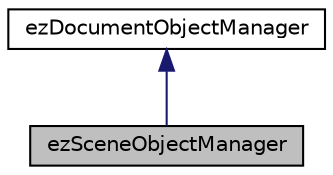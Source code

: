digraph "ezSceneObjectManager"
{
 // LATEX_PDF_SIZE
  edge [fontname="Helvetica",fontsize="10",labelfontname="Helvetica",labelfontsize="10"];
  node [fontname="Helvetica",fontsize="10",shape=record];
  Node1 [label="ezSceneObjectManager",height=0.2,width=0.4,color="black", fillcolor="grey75", style="filled", fontcolor="black",tooltip=" "];
  Node2 -> Node1 [dir="back",color="midnightblue",fontsize="10",style="solid",fontname="Helvetica"];
  Node2 [label="ezDocumentObjectManager",height=0.2,width=0.4,color="black", fillcolor="white", style="filled",URL="$d9/d4e/classez_document_object_manager.htm",tooltip=" "];
}
